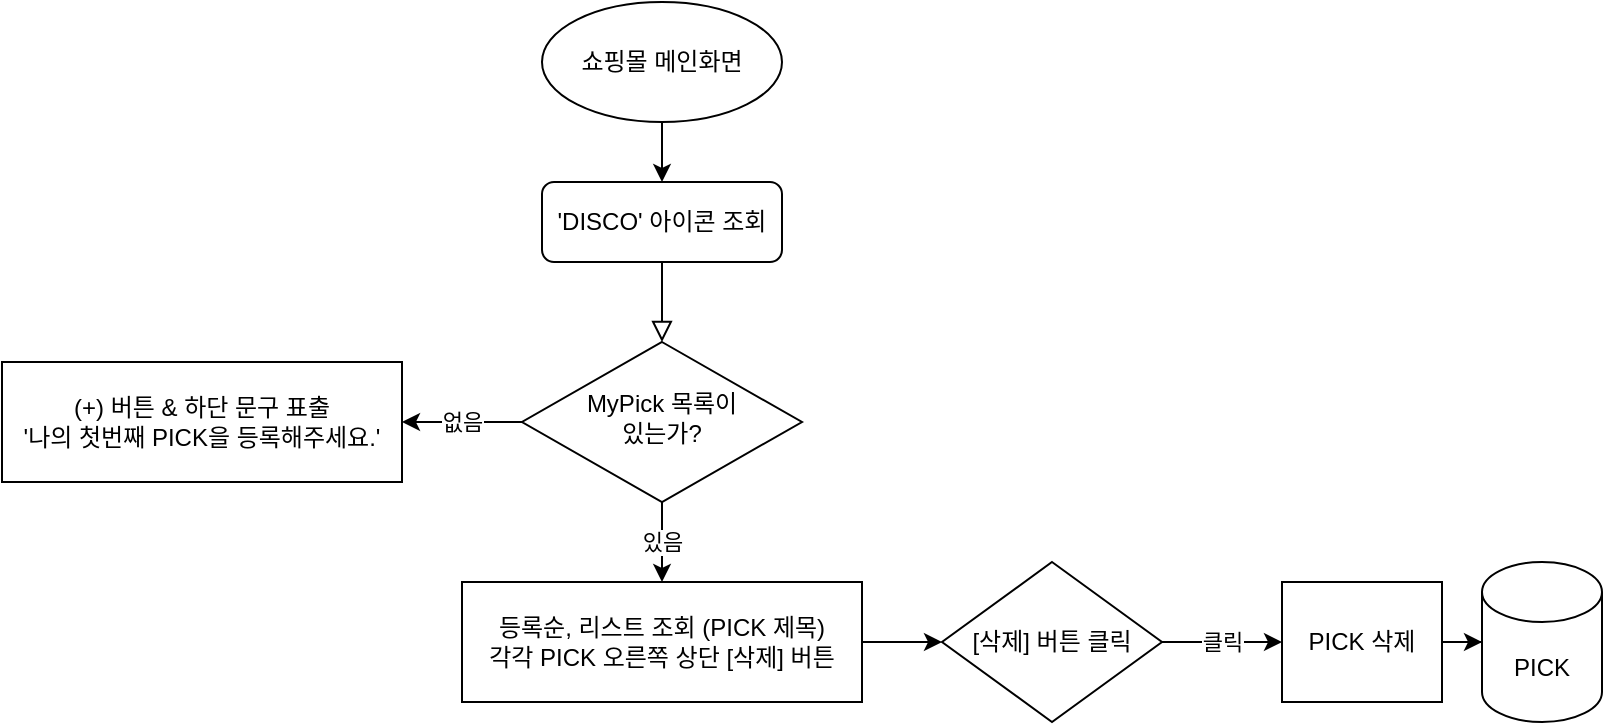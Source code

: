 <mxfile version="21.3.8" type="github">
  <diagram id="C5RBs43oDa-KdzZeNtuy" name="Page-1">
    <mxGraphModel dx="1877" dy="1786" grid="1" gridSize="10" guides="1" tooltips="1" connect="1" arrows="1" fold="1" page="1" pageScale="1" pageWidth="827" pageHeight="1169" math="0" shadow="0">
      <root>
        <mxCell id="WIyWlLk6GJQsqaUBKTNV-0" />
        <mxCell id="WIyWlLk6GJQsqaUBKTNV-1" parent="WIyWlLk6GJQsqaUBKTNV-0" />
        <mxCell id="WIyWlLk6GJQsqaUBKTNV-2" value="" style="rounded=0;html=1;jettySize=auto;orthogonalLoop=1;fontSize=11;endArrow=block;endFill=0;endSize=8;strokeWidth=1;shadow=0;labelBackgroundColor=none;edgeStyle=orthogonalEdgeStyle;" parent="WIyWlLk6GJQsqaUBKTNV-1" source="WIyWlLk6GJQsqaUBKTNV-3" target="WIyWlLk6GJQsqaUBKTNV-6" edge="1">
          <mxGeometry relative="1" as="geometry" />
        </mxCell>
        <mxCell id="WIyWlLk6GJQsqaUBKTNV-3" value="&#39;DISCO&#39; 아이콘 조회" style="rounded=1;whiteSpace=wrap;html=1;fontSize=12;glass=0;strokeWidth=1;shadow=0;" parent="WIyWlLk6GJQsqaUBKTNV-1" vertex="1">
          <mxGeometry x="160" y="80" width="120" height="40" as="geometry" />
        </mxCell>
        <mxCell id="14-KaN4mjIjUp0y37_WZ-4" value="없음" style="edgeStyle=orthogonalEdgeStyle;rounded=0;orthogonalLoop=1;jettySize=auto;html=1;" edge="1" parent="WIyWlLk6GJQsqaUBKTNV-1" source="WIyWlLk6GJQsqaUBKTNV-6" target="14-KaN4mjIjUp0y37_WZ-3">
          <mxGeometry relative="1" as="geometry" />
        </mxCell>
        <mxCell id="14-KaN4mjIjUp0y37_WZ-7" value="있음" style="edgeStyle=orthogonalEdgeStyle;rounded=0;orthogonalLoop=1;jettySize=auto;html=1;" edge="1" parent="WIyWlLk6GJQsqaUBKTNV-1" source="WIyWlLk6GJQsqaUBKTNV-6" target="14-KaN4mjIjUp0y37_WZ-5">
          <mxGeometry relative="1" as="geometry" />
        </mxCell>
        <mxCell id="WIyWlLk6GJQsqaUBKTNV-6" value="MyPick 목록이&lt;br&gt;있는가?" style="rhombus;whiteSpace=wrap;html=1;shadow=0;fontFamily=Helvetica;fontSize=12;align=center;strokeWidth=1;spacing=6;spacingTop=-4;" parent="WIyWlLk6GJQsqaUBKTNV-1" vertex="1">
          <mxGeometry x="150" y="160" width="140" height="80" as="geometry" />
        </mxCell>
        <mxCell id="14-KaN4mjIjUp0y37_WZ-1" value="" style="edgeStyle=orthogonalEdgeStyle;rounded=0;orthogonalLoop=1;jettySize=auto;html=1;" edge="1" parent="WIyWlLk6GJQsqaUBKTNV-1" source="14-KaN4mjIjUp0y37_WZ-0" target="WIyWlLk6GJQsqaUBKTNV-3">
          <mxGeometry relative="1" as="geometry" />
        </mxCell>
        <mxCell id="14-KaN4mjIjUp0y37_WZ-0" value="쇼핑몰 메인화면" style="ellipse;whiteSpace=wrap;html=1;" vertex="1" parent="WIyWlLk6GJQsqaUBKTNV-1">
          <mxGeometry x="160" y="-10" width="120" height="60" as="geometry" />
        </mxCell>
        <mxCell id="14-KaN4mjIjUp0y37_WZ-3" value="(+) 버튼 &amp;amp; 하단 문구 표출&lt;br&gt;&#39;나의 첫번째 PICK을 등록해주세요.&#39;" style="rounded=0;whiteSpace=wrap;html=1;" vertex="1" parent="WIyWlLk6GJQsqaUBKTNV-1">
          <mxGeometry x="-110" y="170" width="200" height="60" as="geometry" />
        </mxCell>
        <mxCell id="14-KaN4mjIjUp0y37_WZ-13" value="" style="edgeStyle=orthogonalEdgeStyle;rounded=0;orthogonalLoop=1;jettySize=auto;html=1;" edge="1" parent="WIyWlLk6GJQsqaUBKTNV-1" source="14-KaN4mjIjUp0y37_WZ-5" target="14-KaN4mjIjUp0y37_WZ-12">
          <mxGeometry relative="1" as="geometry" />
        </mxCell>
        <mxCell id="14-KaN4mjIjUp0y37_WZ-5" value="등록순, 리스트 조회 (PICK 제목)&lt;br&gt;각각 PICK 오른쪽 상단 [삭제] 버튼" style="rounded=0;whiteSpace=wrap;html=1;" vertex="1" parent="WIyWlLk6GJQsqaUBKTNV-1">
          <mxGeometry x="120" y="280" width="200" height="60" as="geometry" />
        </mxCell>
        <mxCell id="14-KaN4mjIjUp0y37_WZ-15" value="클릭" style="edgeStyle=orthogonalEdgeStyle;rounded=0;orthogonalLoop=1;jettySize=auto;html=1;" edge="1" parent="WIyWlLk6GJQsqaUBKTNV-1" source="14-KaN4mjIjUp0y37_WZ-12" target="14-KaN4mjIjUp0y37_WZ-14">
          <mxGeometry relative="1" as="geometry" />
        </mxCell>
        <mxCell id="14-KaN4mjIjUp0y37_WZ-12" value="[삭제] 버튼 클릭" style="rhombus;whiteSpace=wrap;html=1;rounded=0;" vertex="1" parent="WIyWlLk6GJQsqaUBKTNV-1">
          <mxGeometry x="360" y="270" width="110" height="80" as="geometry" />
        </mxCell>
        <mxCell id="14-KaN4mjIjUp0y37_WZ-17" value="" style="edgeStyle=orthogonalEdgeStyle;rounded=0;orthogonalLoop=1;jettySize=auto;html=1;" edge="1" parent="WIyWlLk6GJQsqaUBKTNV-1" source="14-KaN4mjIjUp0y37_WZ-14" target="14-KaN4mjIjUp0y37_WZ-16">
          <mxGeometry relative="1" as="geometry" />
        </mxCell>
        <mxCell id="14-KaN4mjIjUp0y37_WZ-14" value="PICK 삭제" style="rounded=0;whiteSpace=wrap;html=1;direction=west;" vertex="1" parent="WIyWlLk6GJQsqaUBKTNV-1">
          <mxGeometry x="530" y="280" width="80" height="60" as="geometry" />
        </mxCell>
        <mxCell id="14-KaN4mjIjUp0y37_WZ-16" value="PICK" style="shape=cylinder3;whiteSpace=wrap;html=1;boundedLbl=1;backgroundOutline=1;size=15;" vertex="1" parent="WIyWlLk6GJQsqaUBKTNV-1">
          <mxGeometry x="630" y="270" width="60" height="80" as="geometry" />
        </mxCell>
      </root>
    </mxGraphModel>
  </diagram>
</mxfile>
